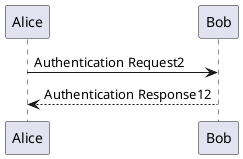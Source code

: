 @startuml
Alice -> Bob: Authentication Request2


Bob --> Alice: Authentication Response12
@enduml 

